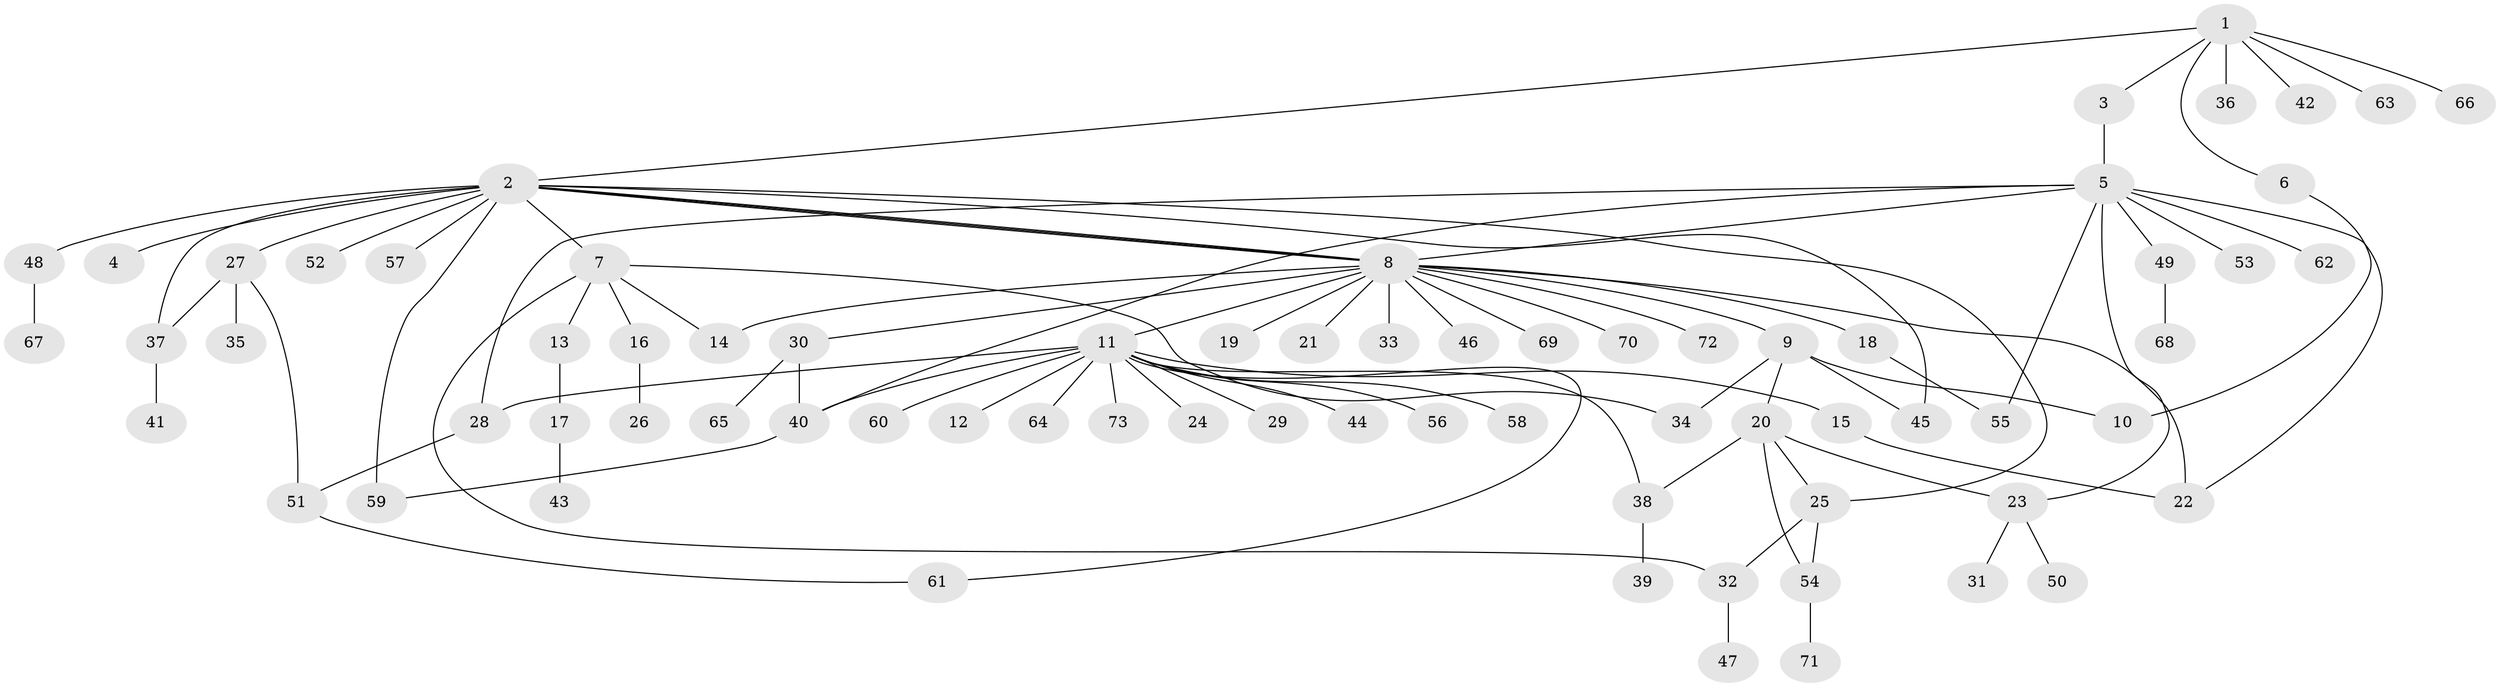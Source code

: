 // Generated by graph-tools (version 1.1) at 2025/35/03/09/25 02:35:43]
// undirected, 73 vertices, 94 edges
graph export_dot {
graph [start="1"]
  node [color=gray90,style=filled];
  1;
  2;
  3;
  4;
  5;
  6;
  7;
  8;
  9;
  10;
  11;
  12;
  13;
  14;
  15;
  16;
  17;
  18;
  19;
  20;
  21;
  22;
  23;
  24;
  25;
  26;
  27;
  28;
  29;
  30;
  31;
  32;
  33;
  34;
  35;
  36;
  37;
  38;
  39;
  40;
  41;
  42;
  43;
  44;
  45;
  46;
  47;
  48;
  49;
  50;
  51;
  52;
  53;
  54;
  55;
  56;
  57;
  58;
  59;
  60;
  61;
  62;
  63;
  64;
  65;
  66;
  67;
  68;
  69;
  70;
  71;
  72;
  73;
  1 -- 2;
  1 -- 3;
  1 -- 6;
  1 -- 36;
  1 -- 42;
  1 -- 63;
  1 -- 66;
  2 -- 4;
  2 -- 7;
  2 -- 8;
  2 -- 8;
  2 -- 8;
  2 -- 25;
  2 -- 27;
  2 -- 37;
  2 -- 45;
  2 -- 48;
  2 -- 52;
  2 -- 57;
  2 -- 59;
  3 -- 5;
  5 -- 8;
  5 -- 22;
  5 -- 23;
  5 -- 28;
  5 -- 40;
  5 -- 49;
  5 -- 53;
  5 -- 55;
  5 -- 62;
  6 -- 10;
  7 -- 13;
  7 -- 14;
  7 -- 16;
  7 -- 32;
  7 -- 34;
  8 -- 9;
  8 -- 11;
  8 -- 14;
  8 -- 18;
  8 -- 19;
  8 -- 21;
  8 -- 22;
  8 -- 30;
  8 -- 33;
  8 -- 46;
  8 -- 69;
  8 -- 70;
  8 -- 72;
  9 -- 10;
  9 -- 20;
  9 -- 34;
  9 -- 45;
  11 -- 12;
  11 -- 15;
  11 -- 24;
  11 -- 28;
  11 -- 29;
  11 -- 38;
  11 -- 40;
  11 -- 44;
  11 -- 56;
  11 -- 58;
  11 -- 60;
  11 -- 61;
  11 -- 64;
  11 -- 73;
  13 -- 17;
  15 -- 22;
  16 -- 26;
  17 -- 43;
  18 -- 55;
  20 -- 23;
  20 -- 25;
  20 -- 38;
  20 -- 54;
  23 -- 31;
  23 -- 50;
  25 -- 32;
  25 -- 54;
  27 -- 35;
  27 -- 37;
  27 -- 51;
  28 -- 51;
  30 -- 40;
  30 -- 65;
  32 -- 47;
  37 -- 41;
  38 -- 39;
  40 -- 59;
  48 -- 67;
  49 -- 68;
  51 -- 61;
  54 -- 71;
}
